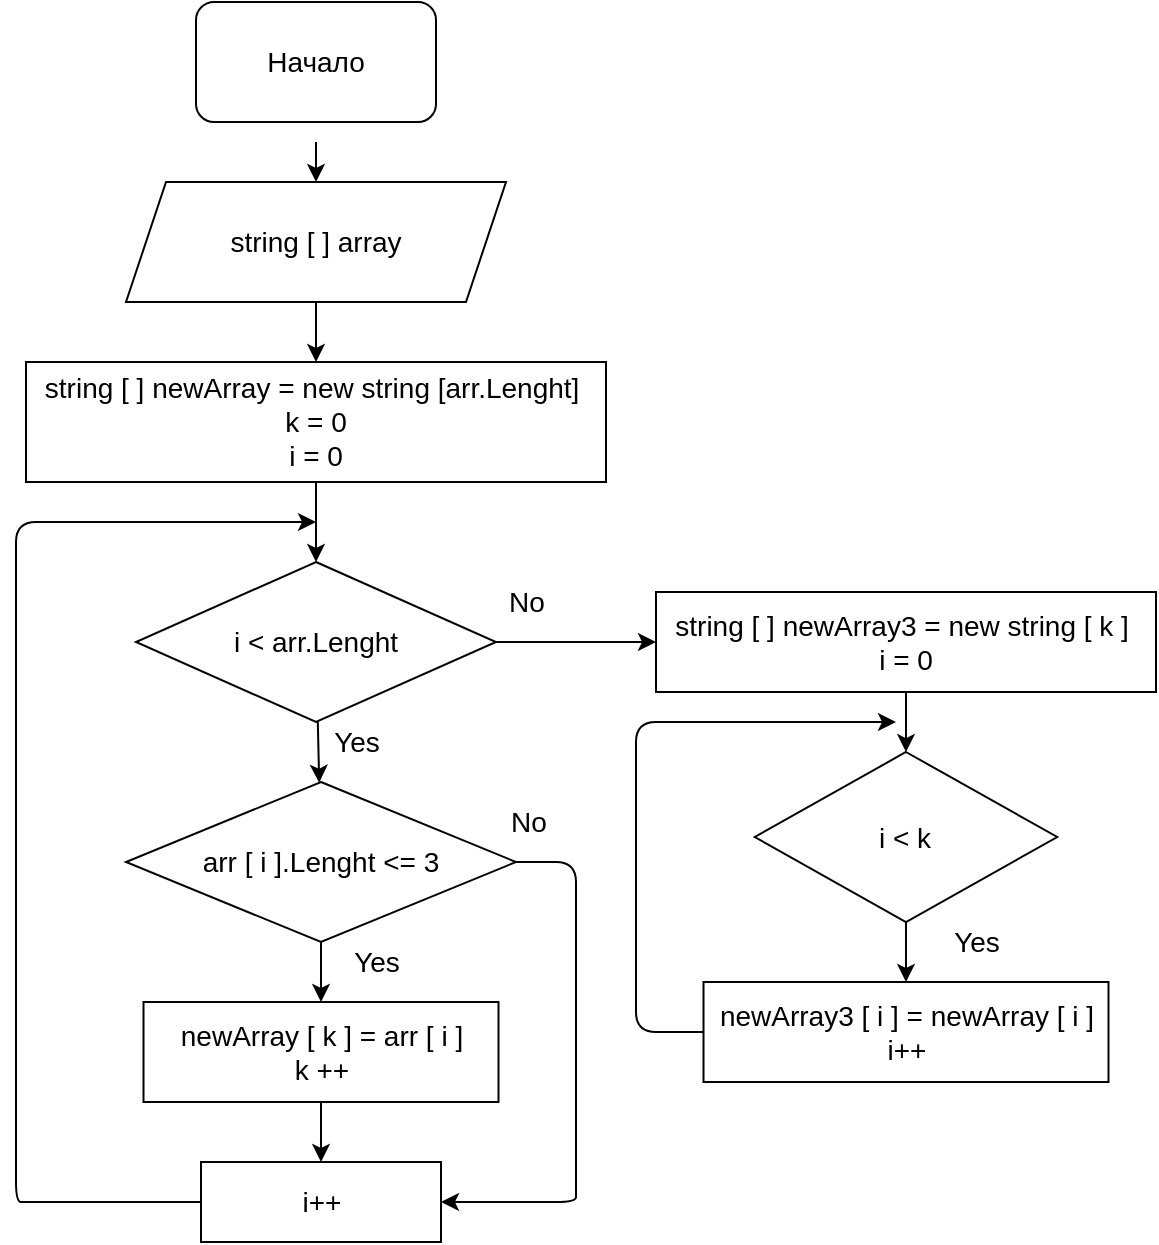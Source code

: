 <mxfile>
    <diagram id="On-E_GovfZpQW6HnQ0gj" name="Страница 1">
        <mxGraphModel dx="878" dy="515" grid="1" gridSize="10" guides="1" tooltips="1" connect="1" arrows="1" fold="1" page="1" pageScale="1" pageWidth="827" pageHeight="1169" math="0" shadow="0">
            <root>
                <mxCell id="0"/>
                <mxCell id="1" parent="0"/>
                <mxCell id="6" value="" style="edgeStyle=none;html=1;" edge="1" parent="1" target="5">
                    <mxGeometry relative="1" as="geometry">
                        <mxPoint x="320" y="100" as="sourcePoint"/>
                    </mxGeometry>
                </mxCell>
                <mxCell id="9" value="" style="edgeStyle=none;html=1;" edge="1" parent="1" source="5" target="8">
                    <mxGeometry relative="1" as="geometry"/>
                </mxCell>
                <mxCell id="5" value="&lt;font style=&quot;font-size: 14px&quot;&gt;string [ ] array&lt;/font&gt;" style="shape=parallelogram;perimeter=parallelogramPerimeter;whiteSpace=wrap;html=1;fixedSize=1;" vertex="1" parent="1">
                    <mxGeometry x="225" y="120" width="190" height="60" as="geometry"/>
                </mxCell>
                <mxCell id="7" value="&lt;font style=&quot;font-size: 14px&quot;&gt;Начало&lt;/font&gt;" style="rounded=1;whiteSpace=wrap;html=1;" vertex="1" parent="1">
                    <mxGeometry x="260" y="30" width="120" height="60" as="geometry"/>
                </mxCell>
                <mxCell id="12" value="" style="edgeStyle=none;html=1;fontSize=14;" edge="1" parent="1" source="8" target="11">
                    <mxGeometry relative="1" as="geometry"/>
                </mxCell>
                <mxCell id="8" value="&lt;font style=&quot;font-size: 14px&quot;&gt;string [ ] newArray = new string [arr.Lenght]&amp;nbsp;&lt;br&gt;k = 0&lt;br&gt;i = 0&lt;br&gt;&lt;/font&gt;" style="whiteSpace=wrap;html=1;" vertex="1" parent="1">
                    <mxGeometry x="175" y="210" width="290" height="60" as="geometry"/>
                </mxCell>
                <mxCell id="15" value="" style="edgeStyle=none;html=1;fontSize=14;" edge="1" parent="1" source="11" target="14">
                    <mxGeometry relative="1" as="geometry"/>
                </mxCell>
                <mxCell id="28" value="" style="edgeStyle=none;html=1;fontSize=14;" edge="1" parent="1" source="11" target="27">
                    <mxGeometry relative="1" as="geometry"/>
                </mxCell>
                <mxCell id="11" value="&lt;font style=&quot;font-size: 14px&quot;&gt;i &amp;lt; arr.Lenght&lt;/font&gt;" style="rhombus;whiteSpace=wrap;html=1;" vertex="1" parent="1">
                    <mxGeometry x="230" y="310" width="180" height="80" as="geometry"/>
                </mxCell>
                <mxCell id="20" value="" style="edgeStyle=none;html=1;fontSize=14;" edge="1" parent="1" source="14" target="19">
                    <mxGeometry relative="1" as="geometry"/>
                </mxCell>
                <mxCell id="21" style="edgeStyle=none;html=1;exitX=1;exitY=0.5;exitDx=0;exitDy=0;fontSize=14;entryX=1;entryY=0.5;entryDx=0;entryDy=0;" edge="1" parent="1" source="14" target="22">
                    <mxGeometry relative="1" as="geometry">
                        <mxPoint x="460" y="660" as="targetPoint"/>
                        <Array as="points">
                            <mxPoint x="450" y="460"/>
                            <mxPoint x="450" y="550"/>
                            <mxPoint x="450" y="620"/>
                            <mxPoint x="450" y="630"/>
                        </Array>
                    </mxGeometry>
                </mxCell>
                <mxCell id="14" value="&lt;font style=&quot;font-size: 14px&quot;&gt;arr [ i ].Lenght &amp;lt;= 3&lt;/font&gt;" style="rhombus;whiteSpace=wrap;html=1;" vertex="1" parent="1">
                    <mxGeometry x="225" y="420" width="195" height="80" as="geometry"/>
                </mxCell>
                <mxCell id="16" value="Yes" style="text;html=1;align=center;verticalAlign=middle;resizable=0;points=[];autosize=1;strokeColor=none;fillColor=none;fontSize=14;" vertex="1" parent="1">
                    <mxGeometry x="320" y="390" width="40" height="20" as="geometry"/>
                </mxCell>
                <mxCell id="18" value="Yes" style="text;html=1;align=center;verticalAlign=middle;resizable=0;points=[];autosize=1;strokeColor=none;fillColor=none;fontSize=14;" vertex="1" parent="1">
                    <mxGeometry x="330" y="500" width="40" height="20" as="geometry"/>
                </mxCell>
                <mxCell id="23" value="" style="edgeStyle=none;html=1;fontSize=14;" edge="1" parent="1" source="19" target="22">
                    <mxGeometry relative="1" as="geometry"/>
                </mxCell>
                <mxCell id="19" value="&lt;span style=&quot;font-size: 14px&quot;&gt;newArray [ k ] = arr [ i ]&lt;/span&gt;&lt;br style=&quot;font-size: 14px&quot;&gt;&lt;span style=&quot;font-size: 14px&quot;&gt;k ++&lt;/span&gt;" style="whiteSpace=wrap;html=1;" vertex="1" parent="1">
                    <mxGeometry x="233.75" y="530" width="177.5" height="50" as="geometry"/>
                </mxCell>
                <mxCell id="25" style="edgeStyle=none;html=1;fontSize=14;" edge="1" parent="1" source="22">
                    <mxGeometry relative="1" as="geometry">
                        <mxPoint x="320" y="290" as="targetPoint"/>
                        <Array as="points">
                            <mxPoint x="180" y="630"/>
                            <mxPoint x="170" y="630"/>
                            <mxPoint x="170" y="290"/>
                        </Array>
                    </mxGeometry>
                </mxCell>
                <mxCell id="22" value="&lt;font style=&quot;font-size: 14px&quot;&gt;i++&lt;/font&gt;" style="whiteSpace=wrap;html=1;" vertex="1" parent="1">
                    <mxGeometry x="262.5" y="610" width="120" height="40" as="geometry"/>
                </mxCell>
                <mxCell id="24" value="No" style="text;html=1;align=center;verticalAlign=middle;resizable=0;points=[];autosize=1;strokeColor=none;fillColor=none;fontSize=14;" vertex="1" parent="1">
                    <mxGeometry x="411.25" y="430" width="30" height="20" as="geometry"/>
                </mxCell>
                <mxCell id="26" value="No" style="text;html=1;align=center;verticalAlign=middle;resizable=0;points=[];autosize=1;strokeColor=none;fillColor=none;fontSize=14;" vertex="1" parent="1">
                    <mxGeometry x="410" y="320" width="30" height="20" as="geometry"/>
                </mxCell>
                <mxCell id="31" value="" style="edgeStyle=none;html=1;fontSize=14;" edge="1" parent="1" source="27" target="30">
                    <mxGeometry relative="1" as="geometry"/>
                </mxCell>
                <mxCell id="27" value="&lt;span style=&quot;font-size: 14px&quot;&gt;string [ ] newArray3 = new string [ k ]&amp;nbsp;&lt;/span&gt;&lt;br style=&quot;font-size: 14px&quot;&gt;&lt;span style=&quot;font-size: 14px&quot;&gt;i = 0&lt;/span&gt;" style="whiteSpace=wrap;html=1;" vertex="1" parent="1">
                    <mxGeometry x="490" y="325" width="250" height="50" as="geometry"/>
                </mxCell>
                <mxCell id="35" value="" style="edgeStyle=none;html=1;fontSize=14;" edge="1" parent="1" source="30" target="34">
                    <mxGeometry relative="1" as="geometry"/>
                </mxCell>
                <mxCell id="30" value="&lt;font style=&quot;font-size: 14px&quot;&gt;i &amp;lt; k&lt;/font&gt;" style="rhombus;whiteSpace=wrap;html=1;" vertex="1" parent="1">
                    <mxGeometry x="539.37" y="405" width="151.25" height="85" as="geometry"/>
                </mxCell>
                <mxCell id="38" style="edgeStyle=none;html=1;exitX=0;exitY=0.5;exitDx=0;exitDy=0;fontSize=14;" edge="1" parent="1" source="34">
                    <mxGeometry relative="1" as="geometry">
                        <mxPoint x="610" y="390" as="targetPoint"/>
                        <Array as="points">
                            <mxPoint x="480" y="545"/>
                            <mxPoint x="480" y="390"/>
                        </Array>
                    </mxGeometry>
                </mxCell>
                <mxCell id="34" value="&lt;span style=&quot;font-size: 14px&quot;&gt;newArray3 [ i ] = newArray [ i ]&lt;br&gt;i++&lt;br&gt;&lt;/span&gt;" style="whiteSpace=wrap;html=1;" vertex="1" parent="1">
                    <mxGeometry x="513.75" y="520" width="202.5" height="50" as="geometry"/>
                </mxCell>
                <mxCell id="36" value="Yes" style="text;html=1;align=center;verticalAlign=middle;resizable=0;points=[];autosize=1;strokeColor=none;fillColor=none;fontSize=14;" vertex="1" parent="1">
                    <mxGeometry x="630" y="490" width="40" height="20" as="geometry"/>
                </mxCell>
            </root>
        </mxGraphModel>
    </diagram>
</mxfile>